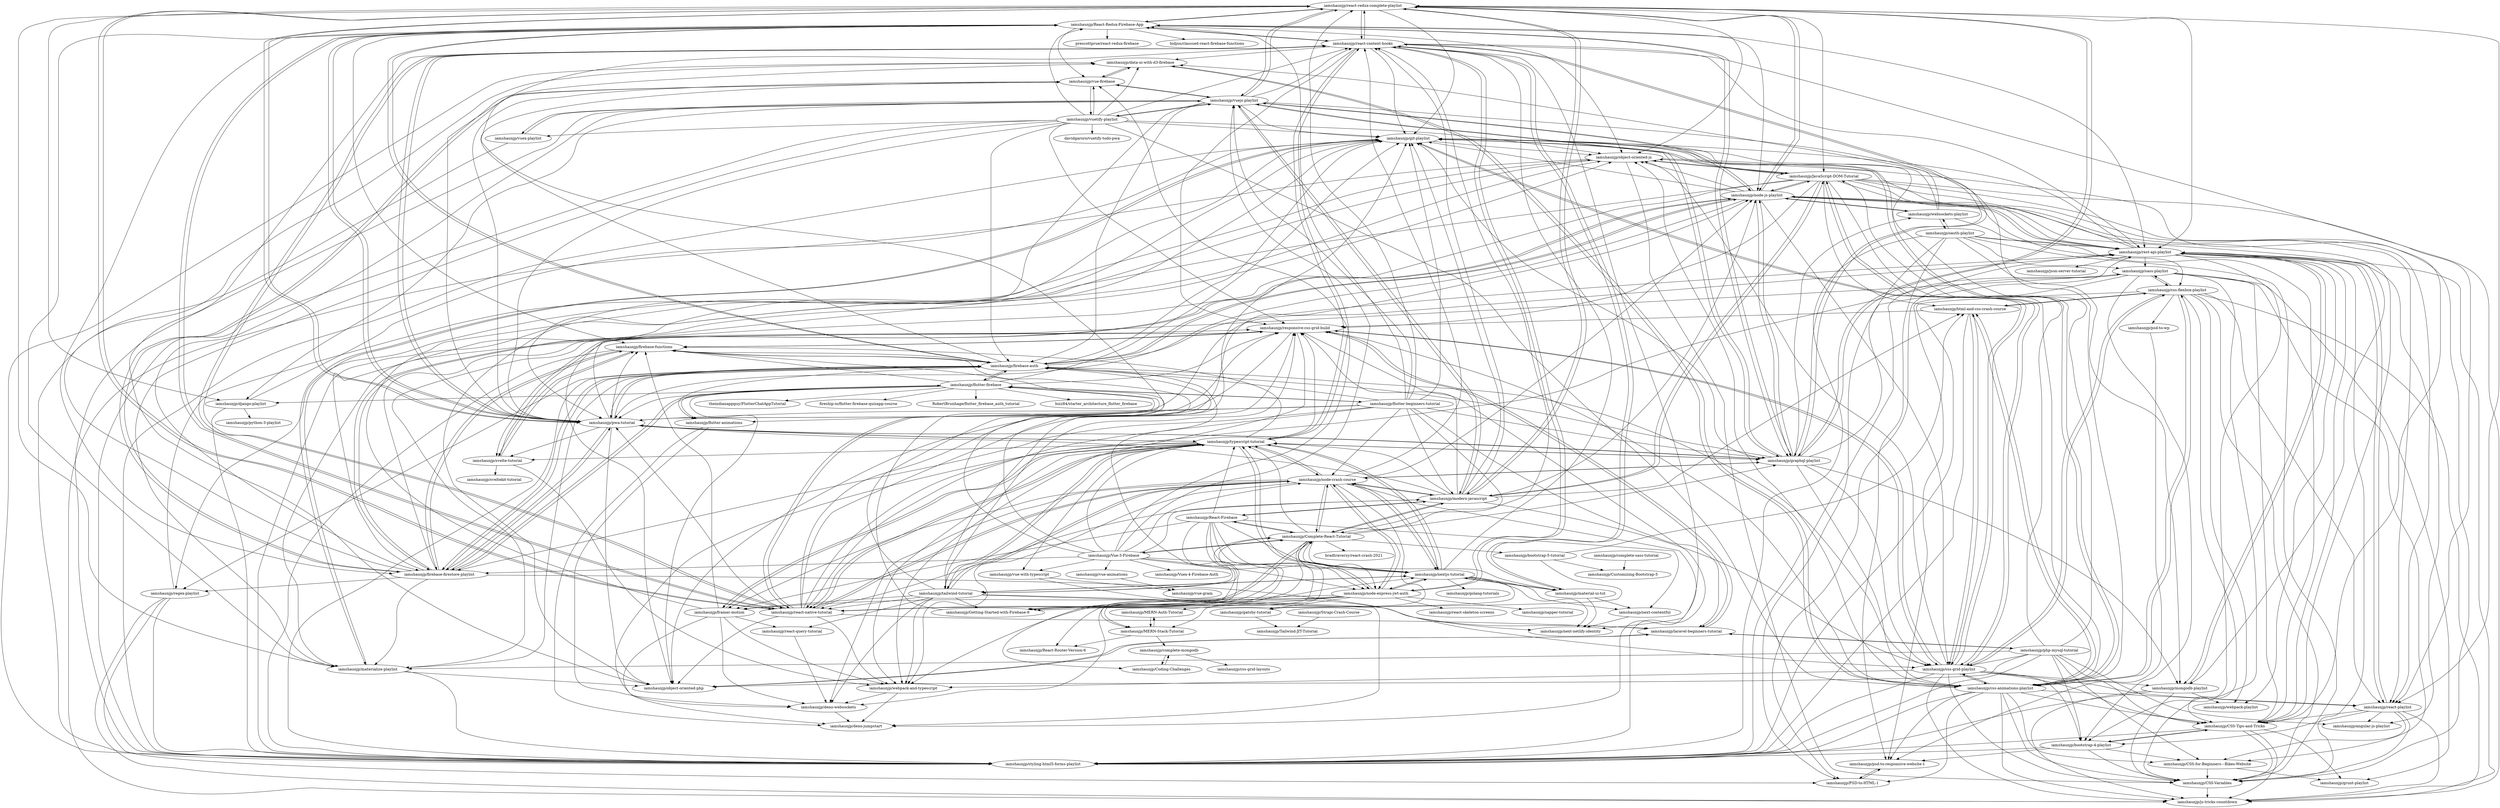 digraph G {
"iamshaunjp/react-redux-complete-playlist" -> "iamshaunjp/React-Redux-Firebase-App"
"iamshaunjp/react-redux-complete-playlist" -> "iamshaunjp/react-context-hooks"
"iamshaunjp/react-redux-complete-playlist" -> "iamshaunjp/node-js-playlist"
"iamshaunjp/react-redux-complete-playlist" -> "iamshaunjp/graphql-playlist"
"iamshaunjp/react-redux-complete-playlist" -> "iamshaunjp/git-playlist"
"iamshaunjp/react-redux-complete-playlist" -> "iamshaunjp/pwa-tutorial"
"iamshaunjp/react-redux-complete-playlist" -> "iamshaunjp/object-oriented-js"
"iamshaunjp/react-redux-complete-playlist" -> "iamshaunjp/modern-javascript"
"iamshaunjp/react-redux-complete-playlist" -> "iamshaunjp/JavaScript-DOM-Tutorial"
"iamshaunjp/react-redux-complete-playlist" -> "iamshaunjp/vuejs-playlist"
"iamshaunjp/react-redux-complete-playlist" -> "iamshaunjp/materialize-playlist"
"iamshaunjp/react-redux-complete-playlist" -> "iamshaunjp/react-native-tutorial"
"iamshaunjp/react-redux-complete-playlist" -> "iamshaunjp/rest-api-playlist"
"iamshaunjp/react-redux-complete-playlist" -> "iamshaunjp/react-playlist"
"iamshaunjp/react-redux-complete-playlist" -> "iamshaunjp/django-playlist"
"iamshaunjp/bootstrap-5-tutorial" -> "iamshaunjp/Customizing-Bootstrap-5"
"iamshaunjp/bootstrap-5-tutorial" -> "iamshaunjp/html-and-css-crash-course"
"iamshaunjp/bootstrap-5-tutorial" -> "iamshaunjp/Getting-Started-with-Firebase-9"
"iamshaunjp/laravel-beginners-tutorial" -> "iamshaunjp/object-oriented-php"
"iamshaunjp/laravel-beginners-tutorial" -> "iamshaunjp/responsive-css-grid-build"
"iamshaunjp/laravel-beginners-tutorial" -> "iamshaunjp/php-mysql-tutorial"
"iamshaunjp/object-oriented-js" -> "iamshaunjp/js-tricks-countdown"
"iamshaunjp/object-oriented-js" -> "iamshaunjp/CSS-Tips-and-Tricks"
"iamshaunjp/object-oriented-js" -> "iamshaunjp/JavaScript-DOM-Tutorial"
"iamshaunjp/object-oriented-js" -> "iamshaunjp/CSS-Variables"
"iamshaunjp/object-oriented-js" -> "iamshaunjp/styling-html5-forms-playlist"
"iamshaunjp/Complete-React-Tutorial" -> "iamshaunjp/node-crash-course"
"iamshaunjp/Complete-React-Tutorial" -> "iamshaunjp/nextjs-tutorial"
"iamshaunjp/Complete-React-Tutorial" -> "iamshaunjp/modern-javascript"
"iamshaunjp/Complete-React-Tutorial" -> "iamshaunjp/tailwind-tutorial"
"iamshaunjp/Complete-React-Tutorial" -> "iamshaunjp/typescript-tutorial"
"iamshaunjp/Complete-React-Tutorial" -> "iamshaunjp/React-Firebase"
"iamshaunjp/Complete-React-Tutorial" -> "iamshaunjp/react-native-tutorial"
"iamshaunjp/Complete-React-Tutorial" -> "iamshaunjp/react-context-hooks"
"iamshaunjp/Complete-React-Tutorial" -> "iamshaunjp/material-ui-tut"
"iamshaunjp/Complete-React-Tutorial" -> "iamshaunjp/node-express-jwt-auth"
"iamshaunjp/Complete-React-Tutorial" -> "iamshaunjp/Getting-Started-with-Firebase-9"
"iamshaunjp/Complete-React-Tutorial" -> "iamshaunjp/Vue-3-Firebase"
"iamshaunjp/Complete-React-Tutorial" -> "iamshaunjp/graphql-playlist"
"iamshaunjp/Complete-React-Tutorial" -> "bradtraversy/react-crash-2021" ["e"=1]
"iamshaunjp/Complete-React-Tutorial" -> "iamshaunjp/bootstrap-5-tutorial"
"iamshaunjp/Getting-Started-with-Firebase-9" -> "iamshaunjp/firebase-functions"
"iamshaunjp/Vue-3-Firebase" -> "iamshaunjp/vue-with-typescript"
"iamshaunjp/Vue-3-Firebase" -> "iamshaunjp/vue-animations"
"iamshaunjp/Vue-3-Firebase" -> "iamshaunjp/Getting-Started-with-Firebase-9"
"iamshaunjp/Vue-3-Firebase" -> "iamshaunjp/typescript-tutorial"
"iamshaunjp/Vue-3-Firebase" -> "iamshaunjp/Vuex-4-Firebase-Auth"
"iamshaunjp/Vue-3-Firebase" -> "iamshaunjp/vue-firebase"
"iamshaunjp/Vue-3-Firebase" -> "iamshaunjp/firebase-auth"
"iamshaunjp/Vue-3-Firebase" -> "iamshaunjp/node-express-jwt-auth"
"iamshaunjp/Vue-3-Firebase" -> "iamshaunjp/Complete-React-Tutorial"
"iamshaunjp/Vue-3-Firebase" -> "iamshaunjp/nextjs-tutorial"
"iamshaunjp/Vue-3-Firebase" -> "iamshaunjp/firebase-firestore-playlist"
"iamshaunjp/Vue-3-Firebase" -> "iamshaunjp/modern-javascript"
"iamshaunjp/Vue-3-Firebase" -> "iamshaunjp/firebase-functions"
"iamshaunjp/Vue-3-Firebase" -> "iamshaunjp/vuejs-playlist"
"iamshaunjp/Vue-3-Firebase" -> "iamshaunjp/node-crash-course"
"iamshaunjp/css-grid-playlist" -> "iamshaunjp/css-flexbox-playlist"
"iamshaunjp/css-grid-playlist" -> "iamshaunjp/CSS-Tips-and-Tricks"
"iamshaunjp/css-grid-playlist" -> "iamshaunjp/styling-html5-forms-playlist"
"iamshaunjp/css-grid-playlist" -> "iamshaunjp/css-animations-playlist"
"iamshaunjp/css-grid-playlist" -> "iamshaunjp/responsive-css-grid-build"
"iamshaunjp/css-grid-playlist" -> "iamshaunjp/object-oriented-js"
"iamshaunjp/css-grid-playlist" -> "iamshaunjp/git-playlist"
"iamshaunjp/css-grid-playlist" -> "iamshaunjp/html-and-css-crash-course"
"iamshaunjp/css-grid-playlist" -> "iamshaunjp/JavaScript-DOM-Tutorial"
"iamshaunjp/css-grid-playlist" -> "iamshaunjp/bootstrap-4-playlist"
"iamshaunjp/css-grid-playlist" -> "iamshaunjp/CSS-Variables"
"iamshaunjp/css-grid-playlist" -> "iamshaunjp/mongodb-playlist"
"iamshaunjp/css-grid-playlist" -> "iamshaunjp/js-tricks-countdown"
"iamshaunjp/css-grid-playlist" -> "iamshaunjp/react-playlist"
"iamshaunjp/css-grid-playlist" -> "iamshaunjp/webpack-and-typescript"
"iamshaunjp/firebase-firestore-playlist" -> "iamshaunjp/firebase-auth"
"iamshaunjp/firebase-firestore-playlist" -> "iamshaunjp/firebase-functions"
"iamshaunjp/firebase-firestore-playlist" -> "iamshaunjp/vue-firebase"
"iamshaunjp/firebase-firestore-playlist" -> "iamshaunjp/flutter-firebase"
"iamshaunjp/firebase-firestore-playlist" -> "iamshaunjp/object-oriented-js"
"iamshaunjp/firebase-firestore-playlist" -> "iamshaunjp/pwa-tutorial"
"iamshaunjp/firebase-firestore-playlist" -> "iamshaunjp/data-ui-with-d3-firebase"
"iamshaunjp/firebase-firestore-playlist" -> "iamshaunjp/materialize-playlist"
"iamshaunjp/firebase-firestore-playlist" -> "iamshaunjp/sass-playlist"
"iamshaunjp/firebase-firestore-playlist" -> "iamshaunjp/css-grid-playlist"
"iamshaunjp/firebase-firestore-playlist" -> "iamshaunjp/regex-playlist"
"iamshaunjp/firebase-firestore-playlist" -> "iamshaunjp/node-js-playlist"
"iamshaunjp/flutter-beginners-tutorial" -> "iamshaunjp/flutter-firebase"
"iamshaunjp/flutter-beginners-tutorial" -> "iamshaunjp/firebase-auth"
"iamshaunjp/flutter-beginners-tutorial" -> "iamshaunjp/flutter-animations"
"iamshaunjp/flutter-beginners-tutorial" -> "iamshaunjp/modern-javascript"
"iamshaunjp/flutter-beginners-tutorial" -> "iamshaunjp/react-native-tutorial"
"iamshaunjp/flutter-beginners-tutorial" -> "iamshaunjp/react-redux-complete-playlist"
"iamshaunjp/flutter-beginners-tutorial" -> "iamshaunjp/vuejs-playlist"
"iamshaunjp/flutter-beginners-tutorial" -> "iamshaunjp/pwa-tutorial"
"iamshaunjp/flutter-beginners-tutorial" -> "iamshaunjp/laravel-beginners-tutorial"
"iamshaunjp/flutter-beginners-tutorial" -> "iamshaunjp/firebase-firestore-playlist"
"iamshaunjp/flutter-beginners-tutorial" -> "iamshaunjp/graphql-playlist"
"iamshaunjp/flutter-beginners-tutorial" -> "iamshaunjp/node-crash-course"
"iamshaunjp/flutter-beginners-tutorial" -> "iamshaunjp/Complete-React-Tutorial"
"iamshaunjp/flutter-beginners-tutorial" -> "iamshaunjp/React-Redux-Firebase-App"
"iamshaunjp/flutter-beginners-tutorial" -> "iamshaunjp/git-playlist"
"iamshaunjp/flutter-firebase" -> "iamshaunjp/flutter-beginners-tutorial"
"iamshaunjp/flutter-firebase" -> "iamshaunjp/firebase-auth"
"iamshaunjp/flutter-firebase" -> "iamshaunjp/firebase-firestore-playlist"
"iamshaunjp/flutter-firebase" -> "iamshaunjp/flutter-animations"
"iamshaunjp/flutter-firebase" -> "iamshaunjp/responsive-css-grid-build"
"iamshaunjp/flutter-firebase" -> "iamshaunjp/firebase-functions"
"iamshaunjp/flutter-firebase" -> "iamshaunjp/react-native-tutorial"
"iamshaunjp/flutter-firebase" -> "iamshaunjp/object-oriented-php"
"iamshaunjp/flutter-firebase" -> "theindianappguy/FlutterChatAppTutorial" ["e"=1]
"iamshaunjp/flutter-firebase" -> "fireship-io/flutter-firebase-quizapp-course" ["e"=1]
"iamshaunjp/flutter-firebase" -> "RobertBrunhage/flutter_firebase_auth_tutorial"
"iamshaunjp/flutter-firebase" -> "iamshaunjp/pwa-tutorial"
"iamshaunjp/flutter-firebase" -> "bizz84/starter_architecture_flutter_firebase" ["e"=1]
"iamshaunjp/flutter-firebase" -> "iamshaunjp/git-playlist"
"iamshaunjp/flutter-firebase" -> "iamshaunjp/django-playlist"
"iamshaunjp/html-and-css-crash-course" -> "iamshaunjp/styling-html5-forms-playlist"
"iamshaunjp/html-and-css-crash-course" -> "iamshaunjp/responsive-css-grid-build"
"iamshaunjp/html-and-css-crash-course" -> "iamshaunjp/css-flexbox-playlist"
"iamshaunjp/html-and-css-crash-course" -> "iamshaunjp/css-grid-playlist"
"iamshaunjp/html-and-css-crash-course" -> "iamshaunjp/css-animations-playlist"
"iamshaunjp/modern-javascript" -> "iamshaunjp/JavaScript-DOM-Tutorial"
"iamshaunjp/modern-javascript" -> "iamshaunjp/html-and-css-crash-course"
"iamshaunjp/modern-javascript" -> "iamshaunjp/Complete-React-Tutorial"
"iamshaunjp/modern-javascript" -> "iamshaunjp/react-redux-complete-playlist"
"iamshaunjp/modern-javascript" -> "iamshaunjp/node-crash-course"
"iamshaunjp/modern-javascript" -> "iamshaunjp/node-js-playlist"
"iamshaunjp/modern-javascript" -> "iamshaunjp/css-grid-playlist"
"iamshaunjp/modern-javascript" -> "iamshaunjp/React-Firebase"
"iamshaunjp/modern-javascript" -> "iamshaunjp/react-context-hooks"
"iamshaunjp/modern-javascript" -> "iamshaunjp/typescript-tutorial"
"iamshaunjp/modern-javascript" -> "iamshaunjp/responsive-css-grid-build"
"iamshaunjp/modern-javascript" -> "iamshaunjp/git-playlist"
"iamshaunjp/modern-javascript" -> "iamshaunjp/pwa-tutorial"
"iamshaunjp/modern-javascript" -> "iamshaunjp/react-native-tutorial"
"iamshaunjp/modern-javascript" -> "iamshaunjp/vuejs-playlist"
"iamshaunjp/vuejs-playlist" -> "iamshaunjp/vuex-playlist"
"iamshaunjp/vuejs-playlist" -> "iamshaunjp/vuetify-playlist"
"iamshaunjp/vuejs-playlist" -> "iamshaunjp/node-js-playlist"
"iamshaunjp/vuejs-playlist" -> "iamshaunjp/vue-firebase"
"iamshaunjp/vuejs-playlist" -> "iamshaunjp/graphql-playlist"
"iamshaunjp/vuejs-playlist" -> "iamshaunjp/react-redux-complete-playlist"
"iamshaunjp/vuejs-playlist" -> "iamshaunjp/firebase-auth"
"iamshaunjp/vuejs-playlist" -> "iamshaunjp/firebase-firestore-playlist"
"iamshaunjp/vuejs-playlist" -> "iamshaunjp/git-playlist"
"iamshaunjp/vuejs-playlist" -> "iamshaunjp/styling-html5-forms-playlist"
"iamshaunjp/vuejs-playlist" -> "iamshaunjp/css-animations-playlist"
"iamshaunjp/vuejs-playlist" -> "iamshaunjp/django-playlist"
"iamshaunjp/vuejs-playlist" -> "iamshaunjp/pwa-tutorial"
"iamshaunjp/vuejs-playlist" -> "iamshaunjp/react-context-hooks"
"iamshaunjp/vuejs-playlist" -> "iamshaunjp/modern-javascript"
"iamshaunjp/JavaScript-DOM-Tutorial" -> "iamshaunjp/object-oriented-js"
"iamshaunjp/JavaScript-DOM-Tutorial" -> "iamshaunjp/css-grid-playlist"
"iamshaunjp/JavaScript-DOM-Tutorial" -> "iamshaunjp/git-playlist"
"iamshaunjp/JavaScript-DOM-Tutorial" -> "iamshaunjp/responsive-css-grid-build"
"iamshaunjp/JavaScript-DOM-Tutorial" -> "iamshaunjp/html-and-css-crash-course"
"iamshaunjp/JavaScript-DOM-Tutorial" -> "iamshaunjp/react-playlist"
"iamshaunjp/JavaScript-DOM-Tutorial" -> "iamshaunjp/js-tricks-countdown"
"iamshaunjp/JavaScript-DOM-Tutorial" -> "iamshaunjp/modern-javascript"
"iamshaunjp/JavaScript-DOM-Tutorial" -> "iamshaunjp/rest-api-playlist"
"iamshaunjp/JavaScript-DOM-Tutorial" -> "iamshaunjp/CSS-Tips-and-Tricks"
"iamshaunjp/JavaScript-DOM-Tutorial" -> "iamshaunjp/node-js-playlist"
"iamshaunjp/JavaScript-DOM-Tutorial" -> "iamshaunjp/CSS-Variables"
"iamshaunjp/JavaScript-DOM-Tutorial" -> "iamshaunjp/object-oriented-php"
"iamshaunjp/JavaScript-DOM-Tutorial" -> "iamshaunjp/css-animations-playlist"
"iamshaunjp/JavaScript-DOM-Tutorial" -> "iamshaunjp/regex-playlist"
"iamshaunjp/css-flexbox-playlist" -> "iamshaunjp/css-grid-playlist"
"iamshaunjp/css-flexbox-playlist" -> "iamshaunjp/psd-to-wp"
"iamshaunjp/css-flexbox-playlist" -> "iamshaunjp/css-animations-playlist"
"iamshaunjp/css-flexbox-playlist" -> "iamshaunjp/CSS-Tips-and-Tricks"
"iamshaunjp/css-flexbox-playlist" -> "iamshaunjp/sass-playlist"
"iamshaunjp/css-flexbox-playlist" -> "iamshaunjp/styling-html5-forms-playlist"
"iamshaunjp/css-flexbox-playlist" -> "iamshaunjp/html-and-css-crash-course"
"iamshaunjp/css-flexbox-playlist" -> "iamshaunjp/js-tricks-countdown"
"iamshaunjp/css-flexbox-playlist" -> "iamshaunjp/react-playlist"
"iamshaunjp/css-flexbox-playlist" -> "iamshaunjp/webpack-playlist"
"iamshaunjp/css-flexbox-playlist" -> "iamshaunjp/CSS-Variables"
"iamshaunjp/responsive-css-grid-build" -> "iamshaunjp/firebase-functions"
"iamshaunjp/responsive-css-grid-build" -> "iamshaunjp/object-oriented-php"
"iamshaunjp/responsive-css-grid-build" -> "iamshaunjp/styling-html5-forms-playlist"
"iamshaunjp/responsive-css-grid-build" -> "iamshaunjp/svelte-tutorial"
"iamshaunjp/responsive-css-grid-build" -> "iamshaunjp/webpack-and-typescript"
"iamshaunjp/responsive-css-grid-build" -> "iamshaunjp/css-grid-playlist"
"iamshaunjp/responsive-css-grid-build" -> "iamshaunjp/laravel-beginners-tutorial"
"iamshaunjp/React-Redux-Firebase-App" -> "iamshaunjp/react-redux-complete-playlist"
"iamshaunjp/React-Redux-Firebase-App" -> "iamshaunjp/react-context-hooks"
"iamshaunjp/React-Redux-Firebase-App" -> "iamshaunjp/firebase-auth"
"iamshaunjp/React-Redux-Firebase-App" -> "iamshaunjp/react-native-tutorial"
"iamshaunjp/React-Redux-Firebase-App" -> "iamshaunjp/pwa-tutorial"
"iamshaunjp/React-Redux-Firebase-App" -> "iamshaunjp/materialize-playlist"
"iamshaunjp/React-Redux-Firebase-App" -> "prescottprue/react-redux-firebase" ["e"=1]
"iamshaunjp/React-Redux-Firebase-App" -> "iamshaunjp/node-js-playlist"
"iamshaunjp/React-Redux-Firebase-App" -> "iamshaunjp/graphql-playlist"
"iamshaunjp/React-Redux-Firebase-App" -> "iamshaunjp/rest-api-playlist"
"iamshaunjp/React-Redux-Firebase-App" -> "iamshaunjp/firebase-firestore-playlist"
"iamshaunjp/React-Redux-Firebase-App" -> "hidjou/classsed-react-firebase-functions" ["e"=1]
"iamshaunjp/React-Redux-Firebase-App" -> "iamshaunjp/object-oriented-js"
"iamshaunjp/React-Redux-Firebase-App" -> "iamshaunjp/firebase-functions"
"iamshaunjp/React-Redux-Firebase-App" -> "iamshaunjp/vue-firebase"
"iamshaunjp/React-Firebase" -> "iamshaunjp/Coding-Challenges"
"iamshaunjp/React-Firebase" -> "iamshaunjp/React-Router-Version-6"
"iamshaunjp/React-Firebase" -> "iamshaunjp/modern-javascript"
"iamshaunjp/React-Firebase" -> "iamshaunjp/typescript-tutorial"
"iamshaunjp/React-Firebase" -> "iamshaunjp/Complete-React-Tutorial"
"iamshaunjp/React-Firebase" -> "iamshaunjp/node-express-jwt-auth"
"iamshaunjp/React-Firebase" -> "iamshaunjp/MERN-Stack-Tutorial"
"iamshaunjp/React-Firebase" -> "iamshaunjp/Getting-Started-with-Firebase-9"
"iamshaunjp/React-Firebase" -> "iamshaunjp/nextjs-tutorial"
"iamshaunjp/React-Firebase" -> "iamshaunjp/next-contentful"
"iamshaunjp/React-Firebase" -> "iamshaunjp/framer-motion"
"iamshaunjp/vuetify-playlist" -> "iamshaunjp/vue-firebase"
"iamshaunjp/vuetify-playlist" -> "iamshaunjp/vuejs-playlist"
"iamshaunjp/vuetify-playlist" -> "iamshaunjp/materialize-playlist"
"iamshaunjp/vuetify-playlist" -> "iamshaunjp/firebase-auth"
"iamshaunjp/vuetify-playlist" -> "iamshaunjp/vuex-playlist"
"iamshaunjp/vuetify-playlist" -> "iamshaunjp/styling-html5-forms-playlist"
"iamshaunjp/vuetify-playlist" -> "iamshaunjp/data-ui-with-d3-firebase"
"iamshaunjp/vuetify-playlist" -> "iamshaunjp/git-playlist"
"iamshaunjp/vuetify-playlist" -> "iamshaunjp/pwa-tutorial"
"iamshaunjp/vuetify-playlist" -> "iamshaunjp/react-context-hooks"
"iamshaunjp/vuetify-playlist" -> "iamshaunjp/css-animations-playlist"
"iamshaunjp/vuetify-playlist" -> "davidgaroro/vuetify-todo-pwa" ["e"=1]
"iamshaunjp/vuetify-playlist" -> "iamshaunjp/responsive-css-grid-build"
"iamshaunjp/vuetify-playlist" -> "iamshaunjp/object-oriented-js"
"iamshaunjp/vuetify-playlist" -> "iamshaunjp/React-Redux-Firebase-App"
"iamshaunjp/django-playlist" -> "iamshaunjp/python-3-playlist"
"iamshaunjp/django-playlist" -> "iamshaunjp/styling-html5-forms-playlist"
"iamshaunjp/django-playlist" -> "iamshaunjp/git-playlist"
"iamshaunjp/node-crash-course" -> "iamshaunjp/node-express-jwt-auth"
"iamshaunjp/node-crash-course" -> "iamshaunjp/Complete-React-Tutorial"
"iamshaunjp/node-crash-course" -> "iamshaunjp/nextjs-tutorial"
"iamshaunjp/node-crash-course" -> "iamshaunjp/typescript-tutorial"
"iamshaunjp/node-crash-course" -> "iamshaunjp/modern-javascript"
"iamshaunjp/node-crash-course" -> "iamshaunjp/tailwind-tutorial"
"iamshaunjp/node-crash-course" -> "iamshaunjp/node-js-playlist"
"iamshaunjp/node-crash-course" -> "iamshaunjp/webpack-and-typescript"
"iamshaunjp/node-crash-course" -> "iamshaunjp/react-context-hooks"
"iamshaunjp/node-crash-course" -> "iamshaunjp/deno-websockets"
"iamshaunjp/node-crash-course" -> "iamshaunjp/graphql-playlist"
"iamshaunjp/node-crash-course" -> "iamshaunjp/react-native-tutorial"
"iamshaunjp/node-crash-course" -> "iamshaunjp/deno-jumpstart"
"iamshaunjp/node-crash-course" -> "iamshaunjp/MERN-Stack-Tutorial"
"iamshaunjp/node-crash-course" -> "iamshaunjp/framer-motion"
"iamshaunjp/websockets-playlist" -> "iamshaunjp/node-js-playlist"
"iamshaunjp/websockets-playlist" -> "iamshaunjp/oauth-playlist"
"iamshaunjp/websockets-playlist" -> "iamshaunjp/rest-api-playlist"
"iamshaunjp/websockets-playlist" -> "iamshaunjp/git-playlist"
"iamshaunjp/websockets-playlist" -> "iamshaunjp/data-ui-with-d3-firebase"
"iamshaunjp/nextjs-tutorial" -> "iamshaunjp/next-contentful"
"iamshaunjp/nextjs-tutorial" -> "iamshaunjp/material-ui-tut"
"iamshaunjp/nextjs-tutorial" -> "iamshaunjp/next-netlify-identity"
"iamshaunjp/nextjs-tutorial" -> "iamshaunjp/typescript-tutorial"
"iamshaunjp/nextjs-tutorial" -> "iamshaunjp/node-crash-course"
"iamshaunjp/nextjs-tutorial" -> "iamshaunjp/Complete-React-Tutorial"
"iamshaunjp/nextjs-tutorial" -> "iamshaunjp/golang-tutorials"
"iamshaunjp/nextjs-tutorial" -> "iamshaunjp/tailwind-tutorial"
"iamshaunjp/nextjs-tutorial" -> "iamshaunjp/react-context-hooks"
"iamshaunjp/nextjs-tutorial" -> "iamshaunjp/gatsby-tutorial"
"iamshaunjp/nextjs-tutorial" -> "iamshaunjp/node-express-jwt-auth"
"iamshaunjp/node-js-playlist" -> "iamshaunjp/rest-api-playlist"
"iamshaunjp/node-js-playlist" -> "iamshaunjp/react-playlist"
"iamshaunjp/node-js-playlist" -> "iamshaunjp/websockets-playlist"
"iamshaunjp/node-js-playlist" -> "iamshaunjp/mongodb-playlist"
"iamshaunjp/node-js-playlist" -> "iamshaunjp/react-redux-complete-playlist"
"iamshaunjp/node-js-playlist" -> "iamshaunjp/css-grid-playlist"
"iamshaunjp/node-js-playlist" -> "iamshaunjp/JavaScript-DOM-Tutorial"
"iamshaunjp/node-js-playlist" -> "iamshaunjp/vuejs-playlist"
"iamshaunjp/node-js-playlist" -> "iamshaunjp/object-oriented-js"
"iamshaunjp/node-js-playlist" -> "iamshaunjp/graphql-playlist"
"iamshaunjp/node-js-playlist" -> "iamshaunjp/git-playlist"
"iamshaunjp/node-js-playlist" -> "iamshaunjp/firebase-auth"
"iamshaunjp/node-js-playlist" -> "iamshaunjp/css-flexbox-playlist"
"iamshaunjp/node-js-playlist" -> "iamshaunjp/firebase-firestore-playlist"
"iamshaunjp/node-js-playlist" -> "iamshaunjp/pwa-tutorial"
"iamshaunjp/react-context-hooks" -> "iamshaunjp/react-redux-complete-playlist"
"iamshaunjp/react-context-hooks" -> "iamshaunjp/React-Redux-Firebase-App"
"iamshaunjp/react-context-hooks" -> "iamshaunjp/react-native-tutorial"
"iamshaunjp/react-context-hooks" -> "iamshaunjp/material-ui-tut"
"iamshaunjp/react-context-hooks" -> "iamshaunjp/object-oriented-php"
"iamshaunjp/react-context-hooks" -> "iamshaunjp/pwa-tutorial"
"iamshaunjp/react-context-hooks" -> "iamshaunjp/rest-api-playlist"
"iamshaunjp/react-context-hooks" -> "iamshaunjp/git-playlist"
"iamshaunjp/react-context-hooks" -> "iamshaunjp/typescript-tutorial"
"iamshaunjp/react-context-hooks" -> "iamshaunjp/graphql-playlist"
"iamshaunjp/react-context-hooks" -> "iamshaunjp/node-express-jwt-auth"
"iamshaunjp/react-context-hooks" -> "iamshaunjp/data-ui-with-d3-firebase"
"iamshaunjp/react-context-hooks" -> "iamshaunjp/responsive-css-grid-build"
"iamshaunjp/react-context-hooks" -> "iamshaunjp/react-playlist"
"iamshaunjp/react-context-hooks" -> "iamshaunjp/next-netlify-identity"
"iamshaunjp/tailwind-tutorial" -> "iamshaunjp/nextjs-tutorial"
"iamshaunjp/tailwind-tutorial" -> "iamshaunjp/deno-jumpstart"
"iamshaunjp/tailwind-tutorial" -> "iamshaunjp/deno-websockets"
"iamshaunjp/tailwind-tutorial" -> "iamshaunjp/webpack-and-typescript"
"iamshaunjp/tailwind-tutorial" -> "iamshaunjp/typescript-tutorial"
"iamshaunjp/tailwind-tutorial" -> "iamshaunjp/node-crash-course"
"iamshaunjp/tailwind-tutorial" -> "iamshaunjp/Complete-React-Tutorial"
"iamshaunjp/tailwind-tutorial" -> "iamshaunjp/react-context-hooks"
"iamshaunjp/tailwind-tutorial" -> "iamshaunjp/react-query-tutorial"
"iamshaunjp/tailwind-tutorial" -> "iamshaunjp/git-playlist"
"iamshaunjp/tailwind-tutorial" -> "iamshaunjp/responsive-css-grid-build"
"iamshaunjp/tailwind-tutorial" -> "iamshaunjp/framer-motion"
"iamshaunjp/tailwind-tutorial" -> "iamshaunjp/react-native-tutorial"
"iamshaunjp/tailwind-tutorial" -> "iamshaunjp/Getting-Started-with-Firebase-9"
"iamshaunjp/tailwind-tutorial" -> "iamshaunjp/laravel-beginners-tutorial"
"iamshaunjp/graphql-playlist" -> "iamshaunjp/git-playlist"
"iamshaunjp/graphql-playlist" -> "iamshaunjp/node-js-playlist"
"iamshaunjp/graphql-playlist" -> "iamshaunjp/react-context-hooks"
"iamshaunjp/graphql-playlist" -> "iamshaunjp/react-redux-complete-playlist"
"iamshaunjp/graphql-playlist" -> "iamshaunjp/vuejs-playlist"
"iamshaunjp/graphql-playlist" -> "iamshaunjp/typescript-tutorial"
"iamshaunjp/graphql-playlist" -> "iamshaunjp/pwa-tutorial"
"iamshaunjp/graphql-playlist" -> "iamshaunjp/rest-api-playlist"
"iamshaunjp/graphql-playlist" -> "iamshaunjp/mongodb-playlist"
"iamshaunjp/graphql-playlist" -> "iamshaunjp/React-Redux-Firebase-App"
"iamshaunjp/graphql-playlist" -> "iamshaunjp/firebase-auth"
"iamshaunjp/graphql-playlist" -> "iamshaunjp/css-grid-playlist"
"iamshaunjp/graphql-playlist" -> "iamshaunjp/node-crash-course"
"iamshaunjp/graphql-playlist" -> "iamshaunjp/websockets-playlist"
"iamshaunjp/graphql-playlist" -> "iamshaunjp/css-animations-playlist"
"iamshaunjp/mongodb-playlist" -> "iamshaunjp/CSS-Variables"
"iamshaunjp/mongodb-playlist" -> "iamshaunjp/styling-html5-forms-playlist"
"iamshaunjp/mongodb-playlist" -> "iamshaunjp/rest-api-playlist"
"iamshaunjp/mongodb-playlist" -> "iamshaunjp/js-tricks-countdown"
"iamshaunjp/mongodb-playlist" -> "iamshaunjp/webpack-playlist"
"iamshaunjp/framer-motion" -> "iamshaunjp/webpack-and-typescript"
"iamshaunjp/framer-motion" -> "iamshaunjp/deno-jumpstart"
"iamshaunjp/framer-motion" -> "iamshaunjp/deno-websockets"
"iamshaunjp/framer-motion" -> "iamshaunjp/react-query-tutorial"
"iamshaunjp/framer-motion" -> "iamshaunjp/typescript-tutorial"
"iamshaunjp/framer-motion" -> "iamshaunjp/firebase-functions"
"iamshaunjp/framer-motion" -> "iamshaunjp/git-playlist"
"iamshaunjp/complete-sass-tutorial" -> "iamshaunjp/Customizing-Bootstrap-5"
"iamshaunjp/material-ui-tut" -> "iamshaunjp/nextjs-tutorial"
"iamshaunjp/material-ui-tut" -> "iamshaunjp/react-context-hooks"
"iamshaunjp/material-ui-tut" -> "iamshaunjp/next-netlify-identity"
"iamshaunjp/material-ui-tut" -> "iamshaunjp/next-contentful"
"iamshaunjp/MERN-Stack-Tutorial" -> "iamshaunjp/MERN-Auth-Tutorial"
"iamshaunjp/MERN-Stack-Tutorial" -> "iamshaunjp/complete-mongodb"
"iamshaunjp/MERN-Stack-Tutorial" -> "iamshaunjp/React-Router-Version-6"
"iamshaunjp/MERN-Auth-Tutorial" -> "iamshaunjp/MERN-Stack-Tutorial"
"iamshaunjp/bootstrap-4-playlist" -> "iamshaunjp/CSS-Variables"
"iamshaunjp/bootstrap-4-playlist" -> "iamshaunjp/CSS-Tips-and-Tricks"
"iamshaunjp/bootstrap-4-playlist" -> "iamshaunjp/CSS-for-Beginners---Bikes-Website"
"iamshaunjp/bootstrap-4-playlist" -> "iamshaunjp/psd-to-responsive-website-1"
"iamshaunjp/bootstrap-4-playlist" -> "iamshaunjp/styling-html5-forms-playlist"
"iamshaunjp/svelte-tutorial" -> "iamshaunjp/responsive-css-grid-build"
"iamshaunjp/svelte-tutorial" -> "iamshaunjp/sveltekit-tutorial"
"iamshaunjp/svelte-tutorial" -> "iamshaunjp/firebase-functions"
"iamshaunjp/svelte-tutorial" -> "iamshaunjp/webpack-and-typescript"
"iamshaunjp/typescript-tutorial" -> "iamshaunjp/webpack-and-typescript"
"iamshaunjp/typescript-tutorial" -> "iamshaunjp/nextjs-tutorial"
"iamshaunjp/typescript-tutorial" -> "iamshaunjp/node-crash-course"
"iamshaunjp/typescript-tutorial" -> "iamshaunjp/react-context-hooks"
"iamshaunjp/typescript-tutorial" -> "iamshaunjp/framer-motion"
"iamshaunjp/typescript-tutorial" -> "iamshaunjp/node-express-jwt-auth"
"iamshaunjp/typescript-tutorial" -> "iamshaunjp/vue-with-typescript"
"iamshaunjp/typescript-tutorial" -> "iamshaunjp/graphql-playlist"
"iamshaunjp/typescript-tutorial" -> "iamshaunjp/pwa-tutorial"
"iamshaunjp/typescript-tutorial" -> "iamshaunjp/deno-websockets"
"iamshaunjp/typescript-tutorial" -> "iamshaunjp/react-native-tutorial"
"iamshaunjp/typescript-tutorial" -> "iamshaunjp/firebase-functions"
"iamshaunjp/typescript-tutorial" -> "iamshaunjp/tailwind-tutorial"
"iamshaunjp/typescript-tutorial" -> "iamshaunjp/responsive-css-grid-build"
"iamshaunjp/typescript-tutorial" -> "iamshaunjp/svelte-tutorial"
"iamshaunjp/CSS-Variables" -> "iamshaunjp/js-tricks-countdown"
"iamshaunjp/regex-playlist" -> "iamshaunjp/object-oriented-js"
"iamshaunjp/regex-playlist" -> "iamshaunjp/styling-html5-forms-playlist"
"iamshaunjp/regex-playlist" -> "iamshaunjp/js-tricks-countdown"
"iamshaunjp/regex-playlist" -> "iamshaunjp/PSD-to-HTML-1"
"iamshaunjp/php-mysql-tutorial" -> "iamshaunjp/object-oriented-php"
"iamshaunjp/php-mysql-tutorial" -> "iamshaunjp/laravel-beginners-tutorial"
"iamshaunjp/php-mysql-tutorial" -> "iamshaunjp/git-playlist"
"iamshaunjp/php-mysql-tutorial" -> "iamshaunjp/styling-html5-forms-playlist"
"iamshaunjp/php-mysql-tutorial" -> "iamshaunjp/materialize-playlist"
"iamshaunjp/php-mysql-tutorial" -> "iamshaunjp/JavaScript-DOM-Tutorial"
"iamshaunjp/php-mysql-tutorial" -> "iamshaunjp/CSS-Tips-and-Tricks"
"iamshaunjp/php-mysql-tutorial" -> "iamshaunjp/bootstrap-4-playlist"
"iamshaunjp/php-mysql-tutorial" -> "iamshaunjp/CSS-for-Beginners---Bikes-Website"
"iamshaunjp/php-mysql-tutorial" -> "iamshaunjp/css-grid-playlist"
"iamshaunjp/php-mysql-tutorial" -> "iamshaunjp/angular-js-playlist"
"iamshaunjp/vue-firebase" -> "iamshaunjp/vuetify-playlist"
"iamshaunjp/vue-firebase" -> "iamshaunjp/data-ui-with-d3-firebase"
"iamshaunjp/vue-firebase" -> "iamshaunjp/firebase-firestore-playlist"
"iamshaunjp/vue-firebase" -> "iamshaunjp/vuejs-playlist"
"iamshaunjp/react-native-tutorial" -> "iamshaunjp/react-context-hooks"
"iamshaunjp/react-native-tutorial" -> "iamshaunjp/responsive-css-grid-build"
"iamshaunjp/react-native-tutorial" -> "iamshaunjp/laravel-beginners-tutorial"
"iamshaunjp/react-native-tutorial" -> "iamshaunjp/React-Redux-Firebase-App"
"iamshaunjp/react-native-tutorial" -> "iamshaunjp/flutter-firebase"
"iamshaunjp/react-native-tutorial" -> "iamshaunjp/typescript-tutorial"
"iamshaunjp/react-native-tutorial" -> "iamshaunjp/object-oriented-php"
"iamshaunjp/react-native-tutorial" -> "iamshaunjp/pwa-tutorial"
"iamshaunjp/react-native-tutorial" -> "iamshaunjp/react-redux-complete-playlist"
"iamshaunjp/react-native-tutorial" -> "iamshaunjp/nextjs-tutorial"
"iamshaunjp/react-native-tutorial" -> "iamshaunjp/webpack-and-typescript"
"iamshaunjp/react-native-tutorial" -> "iamshaunjp/node-crash-course"
"iamshaunjp/react-native-tutorial" -> "iamshaunjp/node-js-playlist"
"iamshaunjp/react-native-tutorial" -> "iamshaunjp/rest-api-playlist"
"iamshaunjp/react-native-tutorial" -> "iamshaunjp/Complete-React-Tutorial"
"iamshaunjp/firebase-auth" -> "iamshaunjp/firebase-firestore-playlist"
"iamshaunjp/firebase-auth" -> "iamshaunjp/firebase-functions"
"iamshaunjp/firebase-auth" -> "iamshaunjp/flutter-firebase"
"iamshaunjp/firebase-auth" -> "iamshaunjp/pwa-tutorial"
"iamshaunjp/firebase-auth" -> "iamshaunjp/rest-api-playlist"
"iamshaunjp/firebase-auth" -> "iamshaunjp/React-Redux-Firebase-App"
"iamshaunjp/firebase-auth" -> "iamshaunjp/git-playlist"
"iamshaunjp/firebase-auth" -> "iamshaunjp/Getting-Started-with-Firebase-9"
"iamshaunjp/firebase-auth" -> "iamshaunjp/flutter-animations"
"iamshaunjp/firebase-auth" -> "iamshaunjp/materialize-playlist"
"iamshaunjp/firebase-auth" -> "iamshaunjp/styling-html5-forms-playlist"
"iamshaunjp/firebase-auth" -> "iamshaunjp/node-js-playlist"
"iamshaunjp/firebase-auth" -> "iamshaunjp/regex-playlist"
"iamshaunjp/firebase-auth" -> "iamshaunjp/css-grid-playlist"
"iamshaunjp/firebase-auth" -> "iamshaunjp/vue-firebase"
"iamshaunjp/firebase-functions" -> "iamshaunjp/firebase-auth"
"iamshaunjp/firebase-functions" -> "iamshaunjp/responsive-css-grid-build"
"iamshaunjp/firebase-functions" -> "iamshaunjp/firebase-firestore-playlist"
"iamshaunjp/firebase-functions" -> "iamshaunjp/svelte-tutorial"
"iamshaunjp/firebase-functions" -> "iamshaunjp/styling-html5-forms-playlist"
"iamshaunjp/oauth-playlist" -> "iamshaunjp/mongodb-playlist"
"iamshaunjp/oauth-playlist" -> "iamshaunjp/styling-html5-forms-playlist"
"iamshaunjp/oauth-playlist" -> "iamshaunjp/websockets-playlist"
"iamshaunjp/oauth-playlist" -> "iamshaunjp/PSD-to-HTML-1"
"iamshaunjp/oauth-playlist" -> "iamshaunjp/rest-api-playlist"
"iamshaunjp/oauth-playlist" -> "iamshaunjp/sass-playlist"
"iamshaunjp/oauth-playlist" -> "iamshaunjp/CSS-Tips-and-Tricks"
"iamshaunjp/oauth-playlist" -> "iamshaunjp/psd-to-responsive-website-1"
"iamshaunjp/oauth-playlist" -> "iamshaunjp/CSS-Variables"
"iamshaunjp/complete-mongodb" -> "iamshaunjp/Coding-Challenges"
"iamshaunjp/complete-mongodb" -> "iamshaunjp/css-grid-layouts"
"iamshaunjp/gatsby-tutorial" -> "iamshaunjp/Tailwind-JIT-Tutorial"
"iamshaunjp/css-animations-playlist" -> "iamshaunjp/styling-html5-forms-playlist"
"iamshaunjp/css-animations-playlist" -> "iamshaunjp/css-grid-playlist"
"iamshaunjp/css-animations-playlist" -> "iamshaunjp/css-flexbox-playlist"
"iamshaunjp/css-animations-playlist" -> "iamshaunjp/CSS-Tips-and-Tricks"
"iamshaunjp/css-animations-playlist" -> "iamshaunjp/CSS-for-Beginners---Bikes-Website"
"iamshaunjp/css-animations-playlist" -> "iamshaunjp/responsive-css-grid-build"
"iamshaunjp/css-animations-playlist" -> "iamshaunjp/object-oriented-js"
"iamshaunjp/css-animations-playlist" -> "iamshaunjp/js-tricks-countdown"
"iamshaunjp/css-animations-playlist" -> "iamshaunjp/psd-to-responsive-website-1"
"iamshaunjp/css-animations-playlist" -> "iamshaunjp/git-playlist"
"iamshaunjp/css-animations-playlist" -> "iamshaunjp/CSS-Variables"
"iamshaunjp/css-animations-playlist" -> "iamshaunjp/PSD-to-HTML-1"
"iamshaunjp/css-animations-playlist" -> "iamshaunjp/react-playlist"
"iamshaunjp/css-animations-playlist" -> "iamshaunjp/data-ui-with-d3-firebase"
"iamshaunjp/css-animations-playlist" -> "iamshaunjp/html-and-css-crash-course"
"iamshaunjp/next-contentful" -> "iamshaunjp/next-netlify-identity"
"iamshaunjp/pwa-tutorial" -> "iamshaunjp/firebase-auth"
"iamshaunjp/pwa-tutorial" -> "iamshaunjp/react-context-hooks"
"iamshaunjp/pwa-tutorial" -> "iamshaunjp/data-ui-with-d3-firebase"
"iamshaunjp/pwa-tutorial" -> "iamshaunjp/firebase-functions"
"iamshaunjp/pwa-tutorial" -> "iamshaunjp/object-oriented-php"
"iamshaunjp/pwa-tutorial" -> "iamshaunjp/responsive-css-grid-build"
"iamshaunjp/pwa-tutorial" -> "iamshaunjp/firebase-firestore-playlist"
"iamshaunjp/pwa-tutorial" -> "iamshaunjp/React-Redux-Firebase-App"
"iamshaunjp/pwa-tutorial" -> "iamshaunjp/typescript-tutorial"
"iamshaunjp/pwa-tutorial" -> "iamshaunjp/graphql-playlist"
"iamshaunjp/pwa-tutorial" -> "iamshaunjp/vue-firebase"
"iamshaunjp/pwa-tutorial" -> "iamshaunjp/rest-api-playlist"
"iamshaunjp/pwa-tutorial" -> "iamshaunjp/react-redux-complete-playlist"
"iamshaunjp/pwa-tutorial" -> "iamshaunjp/svelte-tutorial"
"iamshaunjp/pwa-tutorial" -> "iamshaunjp/git-playlist"
"iamshaunjp/deno-websockets" -> "iamshaunjp/deno-jumpstart"
"iamshaunjp/webpack-and-typescript" -> "iamshaunjp/deno-jumpstart"
"iamshaunjp/webpack-and-typescript" -> "iamshaunjp/deno-websockets"
"iamshaunjp/vue-with-typescript" -> "iamshaunjp/vue-gram"
"iamshaunjp/vue-with-typescript" -> "iamshaunjp/next-netlify-identity"
"iamshaunjp/vue-animations" -> "iamshaunjp/vue-gram"
"iamshaunjp/rest-api-playlist" -> "iamshaunjp/react-playlist"
"iamshaunjp/rest-api-playlist" -> "iamshaunjp/node-js-playlist"
"iamshaunjp/rest-api-playlist" -> "iamshaunjp/mongodb-playlist"
"iamshaunjp/rest-api-playlist" -> "iamshaunjp/CSS-Variables"
"iamshaunjp/rest-api-playlist" -> "iamshaunjp/angular-js-playlist"
"iamshaunjp/rest-api-playlist" -> "iamshaunjp/CSS-Tips-and-Tricks"
"iamshaunjp/rest-api-playlist" -> "iamshaunjp/object-oriented-js"
"iamshaunjp/rest-api-playlist" -> "iamshaunjp/json-server-tutorial"
"iamshaunjp/rest-api-playlist" -> "iamshaunjp/sass-playlist"
"iamshaunjp/rest-api-playlist" -> "iamshaunjp/bootstrap-4-playlist"
"iamshaunjp/rest-api-playlist" -> "iamshaunjp/git-playlist"
"iamshaunjp/rest-api-playlist" -> "iamshaunjp/webpack-playlist"
"iamshaunjp/rest-api-playlist" -> "iamshaunjp/js-tricks-countdown"
"iamshaunjp/object-oriented-php" -> "iamshaunjp/laravel-beginners-tutorial"
"iamshaunjp/Strapi-Crash-Course" -> "iamshaunjp/Tailwind-JIT-Tutorial"
"iamshaunjp/psd-to-wp" -> "iamshaunjp/psd-to-responsive-website-1"
"iamshaunjp/flutter-animations" -> "iamshaunjp/deno-websockets"
"iamshaunjp/flutter-animations" -> "iamshaunjp/deno-jumpstart"
"iamshaunjp/CSS-Tips-and-Tricks" -> "iamshaunjp/styling-html5-forms-playlist"
"iamshaunjp/CSS-Tips-and-Tricks" -> "iamshaunjp/js-tricks-countdown"
"iamshaunjp/CSS-Tips-and-Tricks" -> "iamshaunjp/bootstrap-4-playlist"
"iamshaunjp/CSS-Tips-and-Tricks" -> "iamshaunjp/grunt-playlist"
"iamshaunjp/CSS-Tips-and-Tricks" -> "iamshaunjp/CSS-Variables"
"iamshaunjp/CSS-for-Beginners---Bikes-Website" -> "iamshaunjp/CSS-Variables"
"iamshaunjp/CSS-for-Beginners---Bikes-Website" -> "iamshaunjp/grunt-playlist"
"iamshaunjp/Coding-Challenges" -> "iamshaunjp/complete-mongodb"
"iamshaunjp/PSD-to-HTML-1" -> "iamshaunjp/psd-to-responsive-website-1"
"iamshaunjp/data-ui-with-d3-firebase" -> "iamshaunjp/vue-firebase"
"iamshaunjp/data-ui-with-d3-firebase" -> "iamshaunjp/styling-html5-forms-playlist"
"iamshaunjp/data-ui-with-d3-firebase" -> "iamshaunjp/css-animations-playlist"
"iamshaunjp/git-playlist" -> "iamshaunjp/object-oriented-php"
"iamshaunjp/git-playlist" -> "iamshaunjp/materialize-playlist"
"iamshaunjp/git-playlist" -> "iamshaunjp/object-oriented-js"
"iamshaunjp/git-playlist" -> "iamshaunjp/css-grid-playlist"
"iamshaunjp/git-playlist" -> "iamshaunjp/styling-html5-forms-playlist"
"iamshaunjp/git-playlist" -> "iamshaunjp/JavaScript-DOM-Tutorial"
"iamshaunjp/git-playlist" -> "iamshaunjp/css-animations-playlist"
"iamshaunjp/materialize-playlist" -> "iamshaunjp/git-playlist"
"iamshaunjp/materialize-playlist" -> "iamshaunjp/object-oriented-js"
"iamshaunjp/materialize-playlist" -> "iamshaunjp/object-oriented-php"
"iamshaunjp/materialize-playlist" -> "iamshaunjp/styling-html5-forms-playlist"
"iamshaunjp/materialize-playlist" -> "iamshaunjp/responsive-css-grid-build"
"iamshaunjp/node-express-jwt-auth" -> "iamshaunjp/node-crash-course"
"iamshaunjp/node-express-jwt-auth" -> "iamshaunjp/sapper-tutorial"
"iamshaunjp/node-express-jwt-auth" -> "iamshaunjp/MERN-Auth-Tutorial"
"iamshaunjp/node-express-jwt-auth" -> "iamshaunjp/MERN-Stack-Tutorial"
"iamshaunjp/node-express-jwt-auth" -> "iamshaunjp/typescript-tutorial"
"iamshaunjp/node-express-jwt-auth" -> "iamshaunjp/react-context-hooks"
"iamshaunjp/node-express-jwt-auth" -> "iamshaunjp/webpack-and-typescript"
"iamshaunjp/node-express-jwt-auth" -> "iamshaunjp/deno-websockets"
"iamshaunjp/node-express-jwt-auth" -> "iamshaunjp/nextjs-tutorial"
"iamshaunjp/node-express-jwt-auth" -> "iamshaunjp/gatsby-tutorial"
"iamshaunjp/node-express-jwt-auth" -> "iamshaunjp/framer-motion"
"iamshaunjp/node-express-jwt-auth" -> "iamshaunjp/react-skeleton-screens"
"iamshaunjp/psd-to-responsive-website-1" -> "iamshaunjp/PSD-to-HTML-1"
"iamshaunjp/react-playlist" -> "iamshaunjp/CSS-Variables"
"iamshaunjp/react-playlist" -> "iamshaunjp/angular-js-playlist"
"iamshaunjp/react-playlist" -> "iamshaunjp/js-tricks-countdown"
"iamshaunjp/react-playlist" -> "iamshaunjp/rest-api-playlist"
"iamshaunjp/react-playlist" -> "iamshaunjp/bootstrap-4-playlist"
"iamshaunjp/react-playlist" -> "iamshaunjp/CSS-for-Beginners---Bikes-Website"
"iamshaunjp/react-playlist" -> "iamshaunjp/CSS-Tips-and-Tricks"
"iamshaunjp/react-query-tutorial" -> "iamshaunjp/deno-websockets"
"iamshaunjp/sass-playlist" -> "iamshaunjp/CSS-Tips-and-Tricks"
"iamshaunjp/sass-playlist" -> "iamshaunjp/CSS-Variables"
"iamshaunjp/sass-playlist" -> "iamshaunjp/PSD-to-HTML-1"
"iamshaunjp/sass-playlist" -> "iamshaunjp/psd-to-responsive-website-1"
"iamshaunjp/sass-playlist" -> "iamshaunjp/styling-html5-forms-playlist"
"iamshaunjp/sass-playlist" -> "iamshaunjp/grunt-playlist"
"iamshaunjp/sass-playlist" -> "iamshaunjp/bootstrap-4-playlist"
"iamshaunjp/sass-playlist" -> "iamshaunjp/CSS-for-Beginners---Bikes-Website"
"iamshaunjp/sass-playlist" -> "iamshaunjp/css-flexbox-playlist"
"iamshaunjp/vuex-playlist" -> "iamshaunjp/vuejs-playlist"
"iamshaunjp/vuex-playlist" -> "iamshaunjp/styling-html5-forms-playlist"
"iamshaunjp/react-redux-complete-playlist" ["l"="25.637,-24.495"]
"iamshaunjp/React-Redux-Firebase-App" ["l"="25.649,-24.466"]
"iamshaunjp/react-context-hooks" ["l"="25.609,-24.476"]
"iamshaunjp/node-js-playlist" ["l"="25.634,-24.511"]
"iamshaunjp/graphql-playlist" ["l"="25.618,-24.499"]
"iamshaunjp/git-playlist" ["l"="25.652,-24.499"]
"iamshaunjp/pwa-tutorial" ["l"="25.636,-24.476"]
"iamshaunjp/object-oriented-js" ["l"="25.664,-24.511"]
"iamshaunjp/modern-javascript" ["l"="25.597,-24.497"]
"iamshaunjp/JavaScript-DOM-Tutorial" ["l"="25.649,-24.52"]
"iamshaunjp/vuejs-playlist" ["l"="25.664,-24.49"]
"iamshaunjp/materialize-playlist" ["l"="25.676,-24.5"]
"iamshaunjp/react-native-tutorial" ["l"="25.618,-24.462"]
"iamshaunjp/rest-api-playlist" ["l"="25.642,-24.532"]
"iamshaunjp/react-playlist" ["l"="25.634,-24.543"]
"iamshaunjp/django-playlist" ["l"="25.711,-24.498"]
"iamshaunjp/bootstrap-5-tutorial" ["l"="25.547,-24.529"]
"iamshaunjp/Customizing-Bootstrap-5" ["l"="25.507,-24.562"]
"iamshaunjp/html-and-css-crash-course" ["l"="25.614,-24.536"]
"iamshaunjp/Getting-Started-with-Firebase-9" ["l"="25.57,-24.488"]
"iamshaunjp/laravel-beginners-tutorial" ["l"="25.665,-24.461"]
"iamshaunjp/object-oriented-php" ["l"="25.66,-24.476"]
"iamshaunjp/responsive-css-grid-build" ["l"="25.629,-24.486"]
"iamshaunjp/php-mysql-tutorial" ["l"="25.68,-24.522"]
"iamshaunjp/js-tricks-countdown" ["l"="25.655,-24.54"]
"iamshaunjp/CSS-Tips-and-Tricks" ["l"="25.667,-24.544"]
"iamshaunjp/CSS-Variables" ["l"="25.656,-24.548"]
"iamshaunjp/styling-html5-forms-playlist" ["l"="25.668,-24.518"]
"iamshaunjp/Complete-React-Tutorial" ["l"="25.569,-24.469"]
"iamshaunjp/node-crash-course" ["l"="25.582,-24.449"]
"iamshaunjp/nextjs-tutorial" ["l"="25.561,-24.441"]
"iamshaunjp/tailwind-tutorial" ["l"="25.604,-24.445"]
"iamshaunjp/typescript-tutorial" ["l"="25.594,-24.459"]
"iamshaunjp/React-Firebase" ["l"="25.538,-24.469"]
"iamshaunjp/material-ui-tut" ["l"="25.545,-24.45"]
"iamshaunjp/node-express-jwt-auth" ["l"="25.568,-24.426"]
"iamshaunjp/Vue-3-Firebase" ["l"="25.597,-24.431"]
"bradtraversy/react-crash-2021" ["l"="25.599,-24.882"]
"iamshaunjp/firebase-functions" ["l"="25.633,-24.461"]
"iamshaunjp/vue-with-typescript" ["l"="25.572,-24.402"]
"iamshaunjp/vue-animations" ["l"="25.593,-24.367"]
"iamshaunjp/Vuex-4-Firebase-Auth" ["l"="25.596,-24.387"]
"iamshaunjp/vue-firebase" ["l"="25.687,-24.466"]
"iamshaunjp/firebase-auth" ["l"="25.65,-24.482"]
"iamshaunjp/firebase-firestore-playlist" ["l"="25.672,-24.477"]
"iamshaunjp/css-grid-playlist" ["l"="25.636,-24.525"]
"iamshaunjp/css-flexbox-playlist" ["l"="25.646,-24.556"]
"iamshaunjp/css-animations-playlist" ["l"="25.66,-24.531"]
"iamshaunjp/bootstrap-4-playlist" ["l"="25.665,-24.556"]
"iamshaunjp/mongodb-playlist" ["l"="25.629,-24.555"]
"iamshaunjp/webpack-and-typescript" ["l"="25.616,-24.448"]
"iamshaunjp/flutter-firebase" ["l"="25.675,-24.447"]
"iamshaunjp/data-ui-with-d3-firebase" ["l"="25.691,-24.504"]
"iamshaunjp/sass-playlist" ["l"="25.68,-24.554"]
"iamshaunjp/regex-playlist" ["l"="25.697,-24.522"]
"iamshaunjp/flutter-beginners-tutorial" ["l"="25.646,-24.441"]
"iamshaunjp/flutter-animations" ["l"="25.653,-24.415"]
"theindianappguy/FlutterChatAppTutorial" ["l"="-32.079,21.96"]
"fireship-io/flutter-firebase-quizapp-course" ["l"="-32.068,21.945"]
"RobertBrunhage/flutter_firebase_auth_tutorial" ["l"="25.716,-24.41"]
"bizz84/starter_architecture_flutter_firebase" ["l"="-33.77,22.822"]
"iamshaunjp/vuex-playlist" ["l"="25.716,-24.483"]
"iamshaunjp/vuetify-playlist" ["l"="25.687,-24.487"]
"iamshaunjp/psd-to-wp" ["l"="25.677,-24.599"]
"iamshaunjp/webpack-playlist" ["l"="25.628,-24.578"]
"iamshaunjp/svelte-tutorial" ["l"="25.59,-24.478"]
"prescottprue/react-redux-firebase" ["l"="29.256,-30.356"]
"hidjou/classsed-react-firebase-functions" ["l"="31.536,-33.879"]
"iamshaunjp/Coding-Challenges" ["l"="25.473,-24.465"]
"iamshaunjp/React-Router-Version-6" ["l"="25.497,-24.469"]
"iamshaunjp/MERN-Stack-Tutorial" ["l"="25.507,-24.445"]
"iamshaunjp/next-contentful" ["l"="25.526,-24.436"]
"iamshaunjp/framer-motion" ["l"="25.614,-24.43"]
"davidgaroro/vuetify-todo-pwa" ["l"="16.035,-8.764"]
"iamshaunjp/python-3-playlist" ["l"="25.77,-24.498"]
"iamshaunjp/deno-websockets" ["l"="25.605,-24.417"]
"iamshaunjp/deno-jumpstart" ["l"="25.622,-24.416"]
"iamshaunjp/websockets-playlist" ["l"="25.681,-24.538"]
"iamshaunjp/oauth-playlist" ["l"="25.681,-24.57"]
"iamshaunjp/next-netlify-identity" ["l"="25.547,-24.427"]
"iamshaunjp/golang-tutorials" ["l"="25.506,-24.4"]
"iamshaunjp/gatsby-tutorial" ["l"="25.527,-24.387"]
"iamshaunjp/react-query-tutorial" ["l"="25.617,-24.395"]
"iamshaunjp/complete-sass-tutorial" ["l"="25.475,-24.587"]
"iamshaunjp/MERN-Auth-Tutorial" ["l"="25.499,-24.422"]
"iamshaunjp/complete-mongodb" ["l"="25.455,-24.452"]
"iamshaunjp/CSS-for-Beginners---Bikes-Website" ["l"="25.664,-24.567"]
"iamshaunjp/psd-to-responsive-website-1" ["l"="25.695,-24.571"]
"iamshaunjp/sveltekit-tutorial" ["l"="25.533,-24.504"]
"iamshaunjp/PSD-to-HTML-1" ["l"="25.703,-24.556"]
"iamshaunjp/angular-js-playlist" ["l"="25.649,-24.572"]
"iamshaunjp/css-grid-layouts" ["l"="25.419,-24.45"]
"iamshaunjp/Tailwind-JIT-Tutorial" ["l"="25.498,-24.35"]
"iamshaunjp/vue-gram" ["l"="25.572,-24.367"]
"iamshaunjp/json-server-tutorial" ["l"="25.605,-24.576"]
"iamshaunjp/Strapi-Crash-Course" ["l"="25.475,-24.326"]
"iamshaunjp/grunt-playlist" ["l"="25.673,-24.582"]
"iamshaunjp/sapper-tutorial" ["l"="25.546,-24.397"]
"iamshaunjp/react-skeleton-screens" ["l"="25.553,-24.377"]
}